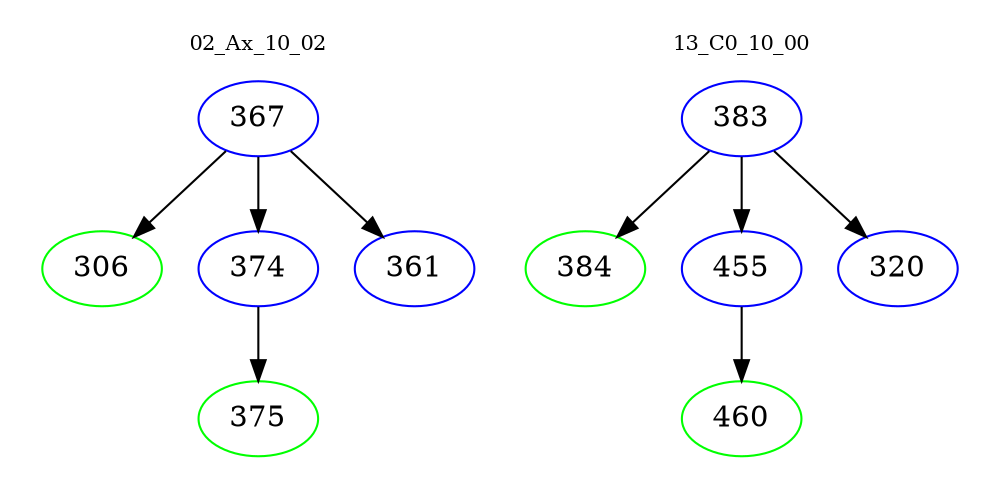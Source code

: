 digraph{
subgraph cluster_0 {
color = white
label = "02_Ax_10_02";
fontsize=10;
T0_367 [label="367", color="blue"]
T0_367 -> T0_306 [color="black"]
T0_306 [label="306", color="green"]
T0_367 -> T0_374 [color="black"]
T0_374 [label="374", color="blue"]
T0_374 -> T0_375 [color="black"]
T0_375 [label="375", color="green"]
T0_367 -> T0_361 [color="black"]
T0_361 [label="361", color="blue"]
}
subgraph cluster_1 {
color = white
label = "13_C0_10_00";
fontsize=10;
T1_383 [label="383", color="blue"]
T1_383 -> T1_384 [color="black"]
T1_384 [label="384", color="green"]
T1_383 -> T1_455 [color="black"]
T1_455 [label="455", color="blue"]
T1_455 -> T1_460 [color="black"]
T1_460 [label="460", color="green"]
T1_383 -> T1_320 [color="black"]
T1_320 [label="320", color="blue"]
}
}
